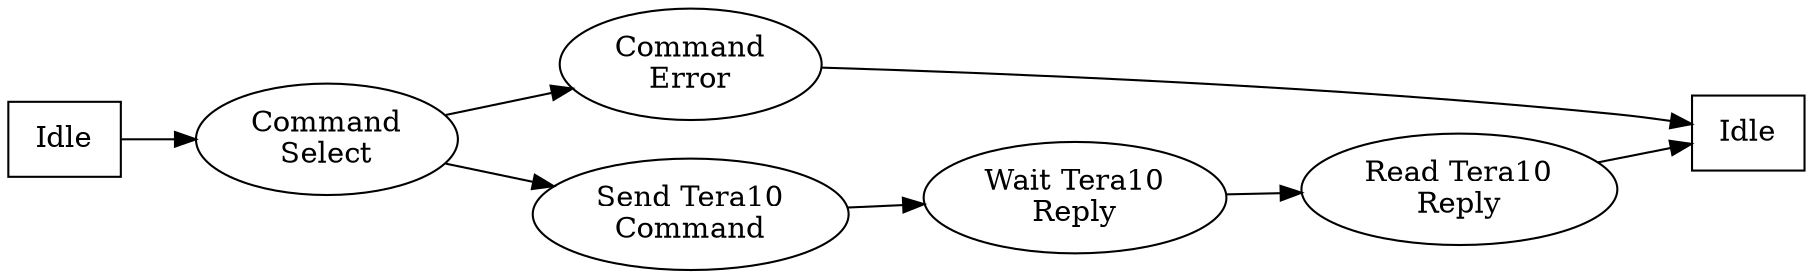 digraph G {
    rankdir=LR;
    //newrank=true;
    //nodesep=0.666;
    
    Iddle [shape=box, label= "Idle"];
    Iddle2 [shape=box, label= "Idle"];
    //ReadFifo1 [label= "Read FIFO"];
    //ReadFifo2 [label= "Read FIFO 2"];
    CmdSel [label= "Command\nSelect"];
    CmdErr [label= "Command\nError"];
    Send [label= "Send Tera10\nCommand"];
    Wait [label= "Wait Tera10\nReply"];
    Read [label= "Read Tera10\nReply"];
    
    Iddle -> CmdSel;
    CmdSel -> CmdErr -> Iddle2;
    CmdSel -> Send -> Wait -> Read -> Iddle2;
    
    {rank=same; CmdErr; Send}
    
}